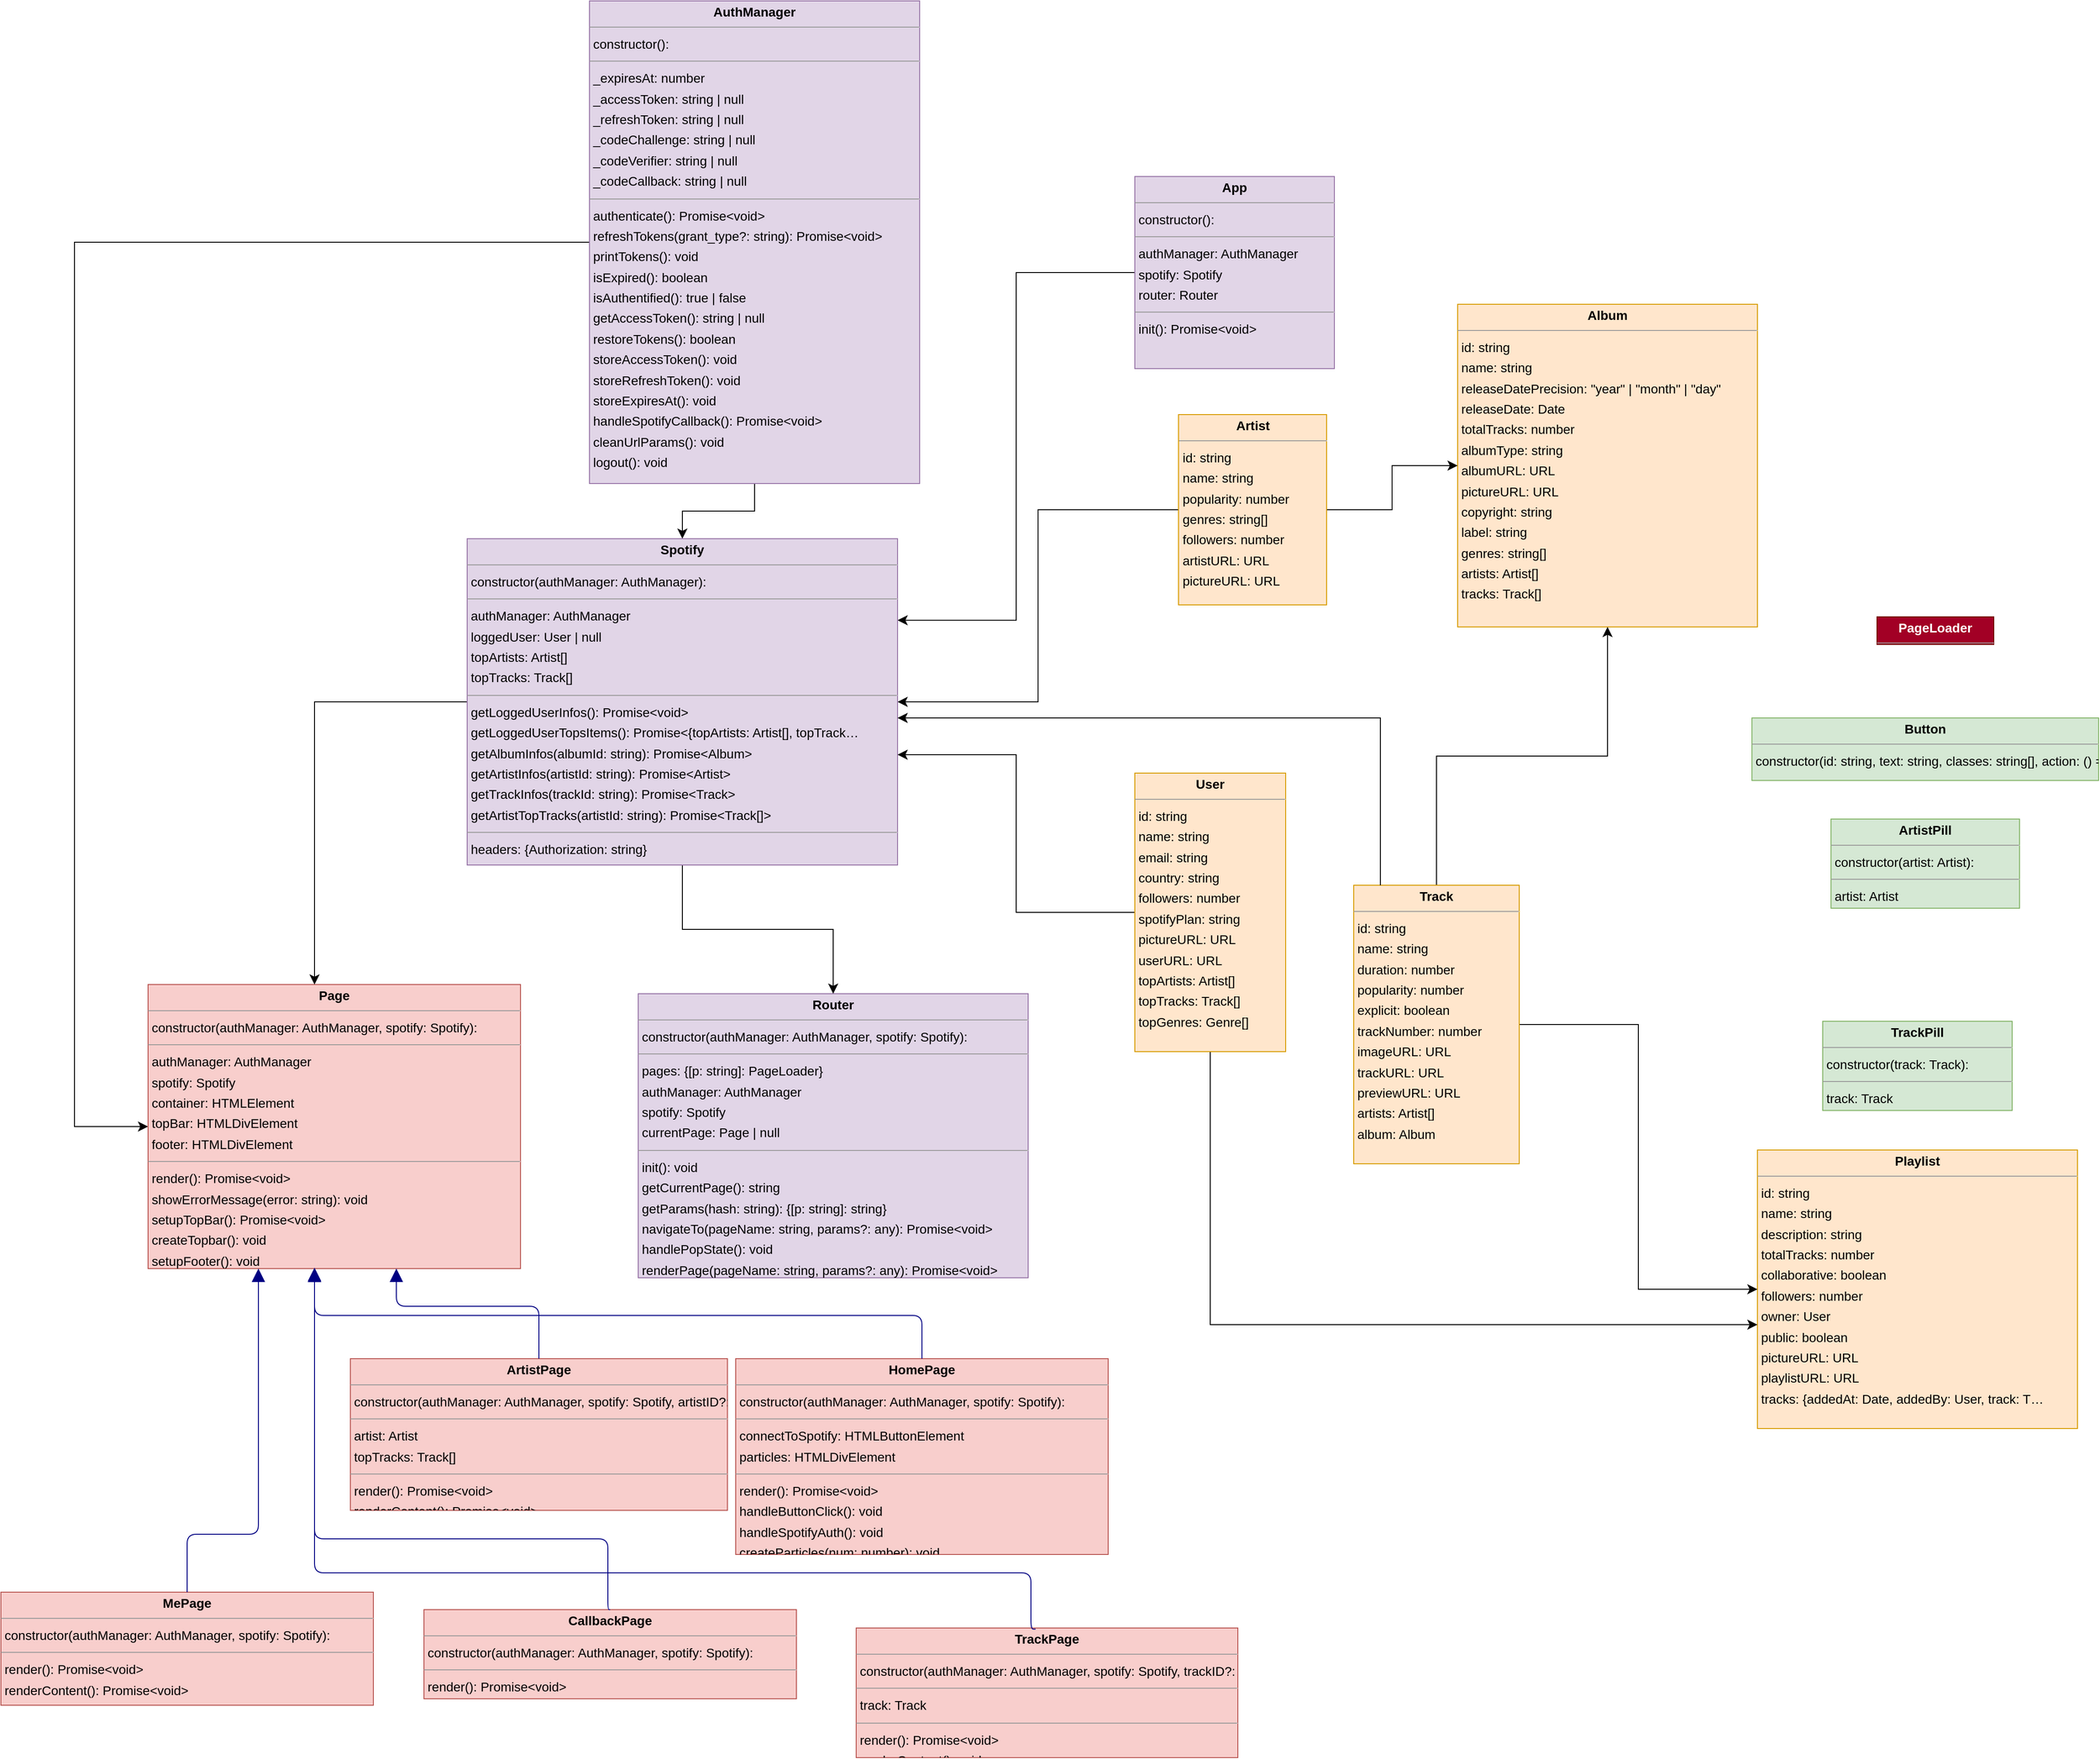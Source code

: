 <mxfile version="24.7.17">
  <diagram id="X4fbAPJycXuXCDoOZpYN" name="Page-1">
    <mxGraphModel dx="4220" dy="4772" grid="1" gridSize="10" guides="1" tooltips="1" connect="1" arrows="1" fold="1" page="0" pageScale="1" pageWidth="4000" pageHeight="4000" background="none" math="0" shadow="0">
      <root>
        <mxCell id="0" />
        <mxCell id="1" parent="0" />
        <mxCell id="node14" value="&lt;p style=&quot;margin:0px;margin-top:4px;text-align:center;&quot;&gt;&lt;b&gt;Album&lt;/b&gt;&lt;/p&gt;&lt;hr size=&quot;1&quot;/&gt;&lt;p style=&quot;margin:0 0 0 4px;line-height:1.6;&quot;&gt; id: string&lt;br/&gt; name: string&lt;br/&gt; releaseDatePrecision: &amp;quot;year&amp;quot; | &amp;quot;month&amp;quot; | &amp;quot;day&amp;quot;&lt;br/&gt; releaseDate: Date&lt;br/&gt; totalTracks: number&lt;br/&gt; albumType: string&lt;br/&gt; albumURL: URL&lt;br/&gt; pictureURL: URL&lt;br/&gt; copyright: string&lt;br/&gt; label: string&lt;br/&gt; genres: string[]&lt;br/&gt; artists: Artist[]&lt;br/&gt; tracks: Track[]&lt;/p&gt;" style="verticalAlign=top;align=left;overflow=fill;fontSize=14;fontFamily=Helvetica;html=1;rounded=0;shadow=0;comic=0;labelBackgroundColor=none;strokeWidth=1;fillColor=#ffe6cc;strokeColor=#d79b00;" parent="1" vertex="1">
          <mxGeometry x="1214" y="-1110" width="326" height="351" as="geometry" />
        </mxCell>
        <mxCell id="nacot97ET6g6KrgIqpEn-19" style="edgeStyle=orthogonalEdgeStyle;rounded=0;orthogonalLoop=1;jettySize=auto;html=1;entryX=1;entryY=0.25;entryDx=0;entryDy=0;fontSize=12;startSize=8;endSize=8;" edge="1" parent="1" source="node3" target="node10">
          <mxGeometry relative="1" as="geometry" />
        </mxCell>
        <mxCell id="node3" value="&lt;p style=&quot;margin:0px;margin-top:4px;text-align:center;&quot;&gt;&lt;b&gt;App&lt;/b&gt;&lt;/p&gt;&lt;hr size=&quot;1&quot;/&gt;&lt;p style=&quot;margin:0 0 0 4px;line-height:1.6;&quot;&gt; constructor(): &lt;/p&gt;&lt;hr size=&quot;1&quot;/&gt;&lt;p style=&quot;margin:0 0 0 4px;line-height:1.6;&quot;&gt; authManager: AuthManager&lt;br/&gt; spotify: Spotify&lt;br/&gt; router: Router&lt;/p&gt;&lt;hr size=&quot;1&quot;/&gt;&lt;p style=&quot;margin:0 0 0 4px;line-height:1.6;&quot;&gt; init(): Promise&amp;lt;void&amp;gt;&lt;/p&gt;" style="verticalAlign=top;align=left;overflow=fill;fontSize=14;fontFamily=Helvetica;html=1;rounded=0;shadow=0;comic=0;labelBackgroundColor=none;strokeWidth=1;fillColor=#e1d5e7;strokeColor=#9673a6;" parent="1" vertex="1">
          <mxGeometry x="863" y="-1249" width="217" height="209" as="geometry" />
        </mxCell>
        <mxCell id="nacot97ET6g6KrgIqpEn-4" style="edgeStyle=orthogonalEdgeStyle;rounded=0;orthogonalLoop=1;jettySize=auto;html=1;fontSize=12;startSize=8;endSize=8;" edge="1" parent="1" source="node6" target="node14">
          <mxGeometry relative="1" as="geometry" />
        </mxCell>
        <mxCell id="nacot97ET6g6KrgIqpEn-20" style="edgeStyle=orthogonalEdgeStyle;rounded=0;orthogonalLoop=1;jettySize=auto;html=1;fontSize=12;startSize=8;endSize=8;" edge="1" parent="1" source="node6" target="node10">
          <mxGeometry relative="1" as="geometry" />
        </mxCell>
        <mxCell id="node6" value="&lt;p style=&quot;margin:0px;margin-top:4px;text-align:center;&quot;&gt;&lt;b&gt;Artist&lt;/b&gt;&lt;/p&gt;&lt;hr size=&quot;1&quot;/&gt;&lt;p style=&quot;margin:0 0 0 4px;line-height:1.6;&quot;&gt; id: string&lt;br/&gt; name: string&lt;br/&gt; popularity: number&lt;br/&gt; genres: string[]&lt;br/&gt; followers: number&lt;br/&gt; artistURL: URL&lt;br/&gt; pictureURL: URL&lt;/p&gt;" style="verticalAlign=top;align=left;overflow=fill;fontSize=14;fontFamily=Helvetica;html=1;rounded=0;shadow=0;comic=0;labelBackgroundColor=none;strokeWidth=1;fillColor=#ffe6cc;strokeColor=#d79b00;" parent="1" vertex="1">
          <mxGeometry x="910.5" y="-990" width="161" height="207" as="geometry" />
        </mxCell>
        <mxCell id="node1" value="&lt;p style=&quot;margin:0px;margin-top:4px;text-align:center;&quot;&gt;&lt;b&gt;ArtistPage&lt;/b&gt;&lt;/p&gt;&lt;hr size=&quot;1&quot;/&gt;&lt;p style=&quot;margin:0 0 0 4px;line-height:1.6;&quot;&gt; constructor(authManager: AuthManager, spotify: Spotify, artistID?: string): &lt;/p&gt;&lt;hr size=&quot;1&quot;/&gt;&lt;p style=&quot;margin:0 0 0 4px;line-height:1.6;&quot;&gt; artist: Artist&lt;br/&gt; topTracks: Track[]&lt;/p&gt;&lt;hr size=&quot;1&quot;/&gt;&lt;p style=&quot;margin:0 0 0 4px;line-height:1.6;&quot;&gt; render(): Promise&amp;lt;void&amp;gt;&lt;br/&gt; renderContent(): Promise&amp;lt;void&amp;gt;&lt;/p&gt;" style="verticalAlign=top;align=left;overflow=fill;fontSize=14;fontFamily=Helvetica;html=1;rounded=0;shadow=0;comic=0;labelBackgroundColor=none;strokeWidth=1;fillColor=#f8cecc;strokeColor=#b85450;" parent="1" vertex="1">
          <mxGeometry x="10" y="37" width="410" height="165" as="geometry" />
        </mxCell>
        <mxCell id="node13" value="&lt;p style=&quot;margin:0px;margin-top:4px;text-align:center;&quot;&gt;&lt;b&gt;ArtistPill&lt;/b&gt;&lt;/p&gt;&lt;hr size=&quot;1&quot;/&gt;&lt;p style=&quot;margin:0 0 0 4px;line-height:1.6;&quot;&gt; constructor(artist: Artist): &lt;/p&gt;&lt;hr size=&quot;1&quot;/&gt;&lt;p style=&quot;margin:0 0 0 4px;line-height:1.6;&quot;&gt; artist: Artist&lt;/p&gt;" style="verticalAlign=top;align=left;overflow=fill;fontSize=14;fontFamily=Helvetica;html=1;rounded=0;shadow=0;comic=0;labelBackgroundColor=none;strokeWidth=1;fillColor=#d5e8d4;strokeColor=#82b366;" parent="1" vertex="1">
          <mxGeometry x="1620" y="-550" width="205" height="97" as="geometry" />
        </mxCell>
        <mxCell id="nacot97ET6g6KrgIqpEn-8" style="edgeStyle=orthogonalEdgeStyle;rounded=0;orthogonalLoop=1;jettySize=auto;html=1;fontSize=12;startSize=8;endSize=8;" edge="1" parent="1" source="node8" target="node10">
          <mxGeometry relative="1" as="geometry" />
        </mxCell>
        <mxCell id="nacot97ET6g6KrgIqpEn-9" style="edgeStyle=orthogonalEdgeStyle;rounded=0;orthogonalLoop=1;jettySize=auto;html=1;fontSize=12;startSize=8;endSize=8;shadow=0;flowAnimation=0;entryX=0;entryY=0.5;entryDx=0;entryDy=0;" edge="1" parent="1" source="node8" target="node12">
          <mxGeometry relative="1" as="geometry">
            <Array as="points">
              <mxPoint x="-290" y="-1177" />
              <mxPoint x="-290" y="-215" />
            </Array>
          </mxGeometry>
        </mxCell>
        <mxCell id="node8" value="&lt;p style=&quot;margin:0px;margin-top:4px;text-align:center;&quot;&gt;&lt;b&gt;AuthManager&lt;/b&gt;&lt;/p&gt;&lt;hr size=&quot;1&quot;/&gt;&lt;p style=&quot;margin:0 0 0 4px;line-height:1.6;&quot;&gt; constructor(): &lt;/p&gt;&lt;hr size=&quot;1&quot;/&gt;&lt;p style=&quot;margin:0 0 0 4px;line-height:1.6;&quot;&gt; _expiresAt: number&lt;br/&gt; _accessToken: string | null&lt;br/&gt; _refreshToken: string | null&lt;br/&gt; _codeChallenge: string | null&lt;br/&gt; _codeVerifier: string | null&lt;br/&gt; _codeCallback: string | null&lt;/p&gt;&lt;hr size=&quot;1&quot;/&gt;&lt;p style=&quot;margin:0 0 0 4px;line-height:1.6;&quot;&gt; authenticate(): Promise&amp;lt;void&amp;gt;&lt;br/&gt; refreshTokens(grant_type?: string): Promise&amp;lt;void&amp;gt;&lt;br/&gt; printTokens(): void&lt;br/&gt; isExpired(): boolean&lt;br/&gt; isAuthentified(): true | false&lt;br/&gt; getAccessToken(): string | null&lt;br/&gt; restoreTokens(): boolean&lt;br/&gt; storeAccessToken(): void&lt;br/&gt; storeRefreshToken(): void&lt;br/&gt; storeExpiresAt(): void&lt;br/&gt; handleSpotifyCallback(): Promise&amp;lt;void&amp;gt;&lt;br/&gt; cleanUrlParams(): void&lt;br/&gt; logout(): void&lt;/p&gt;" style="verticalAlign=top;align=left;overflow=fill;fontSize=14;fontFamily=Helvetica;html=1;rounded=0;shadow=0;comic=0;labelBackgroundColor=none;strokeWidth=1;fillColor=#e1d5e7;strokeColor=#9673a6;" parent="1" vertex="1">
          <mxGeometry x="270" y="-1440" width="359" height="525" as="geometry" />
        </mxCell>
        <mxCell id="node11" value="&lt;p style=&quot;margin:0px;margin-top:4px;text-align:center;&quot;&gt;&lt;b&gt;Button&lt;/b&gt;&lt;/p&gt;&lt;hr size=&quot;1&quot;/&gt;&lt;p style=&quot;margin:0 0 0 4px;line-height:1.6;&quot;&gt; constructor(id: string, text: string, classes: string[], action: () =&amp;gt; void): &lt;/p&gt;" style="verticalAlign=top;align=left;overflow=fill;fontSize=14;fontFamily=Helvetica;html=1;rounded=0;shadow=0;comic=0;labelBackgroundColor=none;strokeWidth=1;fillColor=#d5e8d4;strokeColor=#82b366;" parent="1" vertex="1">
          <mxGeometry x="1534" y="-660" width="377" height="68" as="geometry" />
        </mxCell>
        <mxCell id="node7" value="&lt;p style=&quot;margin:0px;margin-top:4px;text-align:center;&quot;&gt;&lt;b&gt;CallbackPage&lt;/b&gt;&lt;/p&gt;&lt;hr size=&quot;1&quot;/&gt;&lt;p style=&quot;margin:0 0 0 4px;line-height:1.6;&quot;&gt; constructor(authManager: AuthManager, spotify: Spotify): &lt;/p&gt;&lt;hr size=&quot;1&quot;/&gt;&lt;p style=&quot;margin:0 0 0 4px;line-height:1.6;&quot;&gt; render(): Promise&amp;lt;void&amp;gt;&lt;/p&gt;" style="verticalAlign=top;align=left;overflow=fill;fontSize=14;fontFamily=Helvetica;html=1;rounded=0;shadow=0;comic=0;labelBackgroundColor=none;strokeWidth=1;fillColor=#f8cecc;strokeColor=#b85450;" parent="1" vertex="1">
          <mxGeometry x="90" y="310" width="405" height="97" as="geometry" />
        </mxCell>
        <mxCell id="node15" value="&lt;p style=&quot;margin:0px;margin-top:4px;text-align:center;&quot;&gt;&lt;b&gt;HomePage&lt;/b&gt;&lt;/p&gt;&lt;hr size=&quot;1&quot;/&gt;&lt;p style=&quot;margin:0 0 0 4px;line-height:1.6;&quot;&gt; constructor(authManager: AuthManager, spotify: Spotify): &lt;/p&gt;&lt;hr size=&quot;1&quot;/&gt;&lt;p style=&quot;margin:0 0 0 4px;line-height:1.6;&quot;&gt; connectToSpotify: HTMLButtonElement&lt;br/&gt; particles: HTMLDivElement&lt;/p&gt;&lt;hr size=&quot;1&quot;/&gt;&lt;p style=&quot;margin:0 0 0 4px;line-height:1.6;&quot;&gt; render(): Promise&amp;lt;void&amp;gt;&lt;br/&gt; handleButtonClick(): void&lt;br/&gt; handleSpotifyAuth(): void&lt;br/&gt; createParticles(num: number): void&lt;/p&gt;" style="verticalAlign=top;align=left;overflow=fill;fontSize=14;fontFamily=Helvetica;html=1;rounded=0;shadow=0;comic=0;labelBackgroundColor=none;strokeWidth=1;fillColor=#f8cecc;strokeColor=#b85450;" parent="1" vertex="1">
          <mxGeometry x="429" y="37" width="405" height="213" as="geometry" />
        </mxCell>
        <mxCell id="node18" value="&lt;p style=&quot;margin:0px;margin-top:4px;text-align:center;&quot;&gt;&lt;b&gt;MePage&lt;/b&gt;&lt;/p&gt;&lt;hr size=&quot;1&quot;/&gt;&lt;p style=&quot;margin:0 0 0 4px;line-height:1.6;&quot;&gt; constructor(authManager: AuthManager, spotify: Spotify): &lt;/p&gt;&lt;hr size=&quot;1&quot;/&gt;&lt;p style=&quot;margin:0 0 0 4px;line-height:1.6;&quot;&gt; render(): Promise&amp;lt;void&amp;gt;&lt;br/&gt; renderContent(): Promise&amp;lt;void&amp;gt;&lt;/p&gt;" style="verticalAlign=top;align=left;overflow=fill;fontSize=14;fontFamily=Helvetica;html=1;rounded=0;shadow=0;comic=0;labelBackgroundColor=none;strokeWidth=1;fillColor=#f8cecc;strokeColor=#b85450;" parent="1" vertex="1">
          <mxGeometry x="-370" y="291" width="405" height="123" as="geometry" />
        </mxCell>
        <mxCell id="node12" value="&lt;p style=&quot;margin:0px;margin-top:4px;text-align:center;&quot;&gt;&lt;b&gt;Page&lt;/b&gt;&lt;/p&gt;&lt;hr size=&quot;1&quot;/&gt;&lt;p style=&quot;margin:0 0 0 4px;line-height:1.6;&quot;&gt; constructor(authManager: AuthManager, spotify: Spotify): &lt;/p&gt;&lt;hr size=&quot;1&quot;/&gt;&lt;p style=&quot;margin:0 0 0 4px;line-height:1.6;&quot;&gt; authManager: AuthManager&lt;br/&gt; spotify: Spotify&lt;br/&gt; container: HTMLElement&lt;br/&gt; topBar: HTMLDivElement&lt;br/&gt; footer: HTMLDivElement&lt;/p&gt;&lt;hr size=&quot;1&quot;/&gt;&lt;p style=&quot;margin:0 0 0 4px;line-height:1.6;&quot;&gt; render(): Promise&amp;lt;void&amp;gt;&lt;br/&gt; showErrorMessage(error: string): void&lt;br/&gt; setupTopBar(): Promise&amp;lt;void&amp;gt;&lt;br/&gt; createTopbar(): void&lt;br/&gt; setupFooter(): void&lt;/p&gt;" style="verticalAlign=top;align=left;overflow=fill;fontSize=14;fontFamily=Helvetica;html=1;rounded=0;shadow=0;comic=0;labelBackgroundColor=none;strokeWidth=1;fillColor=#f8cecc;strokeColor=#b85450;" parent="1" vertex="1">
          <mxGeometry x="-210" y="-370" width="405" height="309" as="geometry" />
        </mxCell>
        <mxCell id="node4" value="&lt;p style=&quot;margin:0px;margin-top:4px;text-align:center;&quot;&gt;&lt;b&gt;Playlist&lt;/b&gt;&lt;/p&gt;&lt;hr size=&quot;1&quot;/&gt;&lt;p style=&quot;margin:0 0 0 4px;line-height:1.6;&quot;&gt; id: string&lt;br/&gt; name: string&lt;br/&gt; description: string&lt;br/&gt; totalTracks: number&lt;br/&gt; collaborative: boolean&lt;br/&gt; followers: number&lt;br/&gt; owner: User&lt;br/&gt; public: boolean&lt;br/&gt; pictureURL: URL&lt;br/&gt; playlistURL: URL&lt;br/&gt; tracks: {addedAt: Date, addedBy: User, track: T…&lt;/p&gt;" style="verticalAlign=top;align=left;overflow=fill;fontSize=14;fontFamily=Helvetica;html=1;rounded=0;shadow=0;comic=0;labelBackgroundColor=none;strokeWidth=1;fillColor=#ffe6cc;strokeColor=#d79b00;" parent="1" vertex="1">
          <mxGeometry x="1540" y="-190" width="348" height="303" as="geometry" />
        </mxCell>
        <mxCell id="node9" value="&lt;p style=&quot;margin:0px;margin-top:4px;text-align:center;&quot;&gt;&lt;b&gt;Router&lt;/b&gt;&lt;/p&gt;&lt;hr size=&quot;1&quot;/&gt;&lt;p style=&quot;margin:0 0 0 4px;line-height:1.6;&quot;&gt; constructor(authManager: AuthManager, spotify: Spotify): &lt;/p&gt;&lt;hr size=&quot;1&quot;/&gt;&lt;p style=&quot;margin:0 0 0 4px;line-height:1.6;&quot;&gt; pages: {[p: string]: PageLoader}&lt;br/&gt; authManager: AuthManager&lt;br/&gt; spotify: Spotify&lt;br/&gt; currentPage: Page | null&lt;/p&gt;&lt;hr size=&quot;1&quot;/&gt;&lt;p style=&quot;margin:0 0 0 4px;line-height:1.6;&quot;&gt; init(): void&lt;br/&gt; getCurrentPage(): string&lt;br/&gt; getParams(hash: string): {[p: string]: string}&lt;br/&gt; navigateTo(pageName: string, params?: any): Promise&amp;lt;void&amp;gt;&lt;br/&gt; handlePopState(): void&lt;br/&gt; renderPage(pageName: string, params?: any): Promise&amp;lt;void&amp;gt;&lt;/p&gt;" style="verticalAlign=top;align=left;overflow=fill;fontSize=14;fontFamily=Helvetica;html=1;rounded=0;shadow=0;comic=0;labelBackgroundColor=none;strokeWidth=1;fillColor=#e1d5e7;strokeColor=#9673a6;" parent="1" vertex="1">
          <mxGeometry x="323" y="-360" width="424" height="309" as="geometry" />
        </mxCell>
        <mxCell id="nacot97ET6g6KrgIqpEn-6" style="edgeStyle=orthogonalEdgeStyle;rounded=0;orthogonalLoop=1;jettySize=auto;html=1;fontSize=12;startSize=8;endSize=8;" edge="1" parent="1" source="node10" target="node9">
          <mxGeometry relative="1" as="geometry" />
        </mxCell>
        <mxCell id="nacot97ET6g6KrgIqpEn-17" style="edgeStyle=orthogonalEdgeStyle;rounded=0;orthogonalLoop=1;jettySize=auto;html=1;fontSize=12;startSize=8;endSize=8;" edge="1" parent="1" source="node10" target="node12">
          <mxGeometry relative="1" as="geometry">
            <Array as="points">
              <mxPoint x="-29" y="-677" />
            </Array>
          </mxGeometry>
        </mxCell>
        <mxCell id="node10" value="&lt;p style=&quot;margin:0px;margin-top:4px;text-align:center;&quot;&gt;&lt;b&gt;Spotify&lt;/b&gt;&lt;/p&gt;&lt;hr size=&quot;1&quot;/&gt;&lt;p style=&quot;margin:0 0 0 4px;line-height:1.6;&quot;&gt; constructor(authManager: AuthManager): &lt;/p&gt;&lt;hr size=&quot;1&quot;/&gt;&lt;p style=&quot;margin:0 0 0 4px;line-height:1.6;&quot;&gt; authManager: AuthManager&lt;br/&gt; loggedUser: User | null&lt;br/&gt; topArtists: Artist[]&lt;br/&gt; topTracks: Track[]&lt;/p&gt;&lt;hr size=&quot;1&quot;/&gt;&lt;p style=&quot;margin:0 0 0 4px;line-height:1.6;&quot;&gt; getLoggedUserInfos(): Promise&amp;lt;void&amp;gt;&lt;br/&gt; getLoggedUserTopsItems(): Promise&amp;lt;{topArtists: Artist[], topTrack…&lt;br/&gt; getAlbumInfos(albumId: string): Promise&amp;lt;Album&amp;gt;&lt;br/&gt; getArtistInfos(artistId: string): Promise&amp;lt;Artist&amp;gt;&lt;br/&gt; getTrackInfos(trackId: string): Promise&amp;lt;Track&amp;gt;&lt;br/&gt; getArtistTopTracks(artistId: string): Promise&amp;lt;Track[]&amp;gt;&lt;/p&gt;&lt;hr size=&quot;1&quot;/&gt;&lt;p style=&quot;margin:0 0 0 4px;line-height:1.6;&quot;&gt; headers: {Authorization: string}&lt;/p&gt;" style="verticalAlign=top;align=left;overflow=fill;fontSize=14;fontFamily=Helvetica;html=1;rounded=0;shadow=0;comic=0;labelBackgroundColor=none;strokeWidth=1;fillColor=#e1d5e7;strokeColor=#9673a6;" parent="1" vertex="1">
          <mxGeometry x="137" y="-855" width="468" height="355" as="geometry" />
        </mxCell>
        <mxCell id="nacot97ET6g6KrgIqpEn-5" style="edgeStyle=orthogonalEdgeStyle;rounded=0;orthogonalLoop=1;jettySize=auto;html=1;fontSize=12;startSize=8;endSize=8;" edge="1" parent="1" source="node2" target="node14">
          <mxGeometry relative="1" as="geometry" />
        </mxCell>
        <mxCell id="nacot97ET6g6KrgIqpEn-15" style="edgeStyle=orthogonalEdgeStyle;rounded=0;orthogonalLoop=1;jettySize=auto;html=1;fontSize=12;startSize=8;endSize=8;" edge="1" parent="1" source="node2" target="node4">
          <mxGeometry relative="1" as="geometry" />
        </mxCell>
        <mxCell id="node2" value="&lt;p style=&quot;margin:0px;margin-top:4px;text-align:center;&quot;&gt;&lt;b&gt;Track&lt;/b&gt;&lt;/p&gt;&lt;hr size=&quot;1&quot;/&gt;&lt;p style=&quot;margin:0 0 0 4px;line-height:1.6;&quot;&gt; id: string&lt;br/&gt; name: string&lt;br/&gt; duration: number&lt;br/&gt; popularity: number&lt;br/&gt; explicit: boolean&lt;br/&gt; trackNumber: number&lt;br/&gt; imageURL: URL&lt;br/&gt; trackURL: URL&lt;br/&gt; previewURL: URL&lt;br/&gt; artists: Artist[]&lt;br/&gt; album: Album&lt;/p&gt;" style="verticalAlign=top;align=left;overflow=fill;fontSize=14;fontFamily=Helvetica;html=1;rounded=0;shadow=0;comic=0;labelBackgroundColor=none;strokeWidth=1;fillColor=#ffe6cc;strokeColor=#d79b00;" parent="1" vertex="1">
          <mxGeometry x="1101" y="-478" width="180" height="303" as="geometry" />
        </mxCell>
        <mxCell id="node16" value="&lt;p style=&quot;margin:0px;margin-top:4px;text-align:center;&quot;&gt;&lt;b&gt;TrackPage&lt;/b&gt;&lt;/p&gt;&lt;hr size=&quot;1&quot;/&gt;&lt;p style=&quot;margin:0 0 0 4px;line-height:1.6;&quot;&gt; constructor(authManager: AuthManager, spotify: Spotify, trackID?: string): &lt;/p&gt;&lt;hr size=&quot;1&quot;/&gt;&lt;p style=&quot;margin:0 0 0 4px;line-height:1.6;&quot;&gt; track: Track&lt;/p&gt;&lt;hr size=&quot;1&quot;/&gt;&lt;p style=&quot;margin:0 0 0 4px;line-height:1.6;&quot;&gt; render(): Promise&amp;lt;void&amp;gt;&lt;br/&gt; renderContent(): void&lt;/p&gt;" style="verticalAlign=top;align=left;overflow=fill;fontSize=14;fontFamily=Helvetica;html=1;rounded=0;shadow=0;comic=0;labelBackgroundColor=none;strokeWidth=1;fillColor=#f8cecc;strokeColor=#b85450;" parent="1" vertex="1">
          <mxGeometry x="560" y="330" width="415" height="141" as="geometry" />
        </mxCell>
        <mxCell id="node0" value="&lt;p style=&quot;margin:0px;margin-top:4px;text-align:center;&quot;&gt;&lt;b&gt;TrackPill&lt;/b&gt;&lt;/p&gt;&lt;hr size=&quot;1&quot;/&gt;&lt;p style=&quot;margin:0 0 0 4px;line-height:1.6;&quot;&gt; constructor(track: Track): &lt;/p&gt;&lt;hr size=&quot;1&quot;/&gt;&lt;p style=&quot;margin:0 0 0 4px;line-height:1.6;&quot;&gt; track: Track&lt;/p&gt;" style="verticalAlign=top;align=left;overflow=fill;fontSize=14;fontFamily=Helvetica;html=1;rounded=0;shadow=0;comic=0;labelBackgroundColor=none;strokeWidth=1;fillColor=#d5e8d4;strokeColor=#82b366;" parent="1" vertex="1">
          <mxGeometry x="1611" y="-330" width="206" height="97" as="geometry" />
        </mxCell>
        <mxCell id="nacot97ET6g6KrgIqpEn-7" style="edgeStyle=orthogonalEdgeStyle;rounded=0;orthogonalLoop=1;jettySize=auto;html=1;fontSize=12;startSize=8;endSize=8;" edge="1" parent="1" source="node17" target="node10">
          <mxGeometry relative="1" as="geometry">
            <Array as="points">
              <mxPoint x="734" y="-449" />
              <mxPoint x="734" y="-620" />
            </Array>
          </mxGeometry>
        </mxCell>
        <mxCell id="nacot97ET6g6KrgIqpEn-16" style="edgeStyle=orthogonalEdgeStyle;rounded=0;orthogonalLoop=1;jettySize=auto;html=1;fontSize=12;startSize=8;endSize=8;" edge="1" parent="1" source="node17" target="node4">
          <mxGeometry relative="1" as="geometry">
            <Array as="points">
              <mxPoint x="945" />
            </Array>
          </mxGeometry>
        </mxCell>
        <mxCell id="node17" value="&lt;p style=&quot;margin:0px;margin-top:4px;text-align:center;&quot;&gt;&lt;b&gt;User&lt;/b&gt;&lt;/p&gt;&lt;hr size=&quot;1&quot;/&gt;&lt;p style=&quot;margin:0 0 0 4px;line-height:1.6;&quot;&gt; id: string&lt;br/&gt; name: string&lt;br/&gt; email: string&lt;br/&gt; country: string&lt;br/&gt; followers: number&lt;br/&gt; spotifyPlan: string&lt;br/&gt; pictureURL: URL&lt;br/&gt; userURL: URL&lt;br/&gt; topArtists: Artist[]&lt;br/&gt; topTracks: Track[]&lt;br/&gt; topGenres: Genre[]&lt;/p&gt;" style="verticalAlign=top;align=left;overflow=fill;fontSize=14;fontFamily=Helvetica;html=1;rounded=0;shadow=0;comic=0;labelBackgroundColor=none;strokeWidth=1;fillColor=#ffe6cc;strokeColor=#d79b00;" parent="1" vertex="1">
          <mxGeometry x="863" y="-600" width="164" height="303" as="geometry" />
        </mxCell>
        <mxCell id="edge0" value="" style="html=1;rounded=1;edgeStyle=orthogonalEdgeStyle;dashed=0;startArrow=none;endArrow=block;endSize=12;strokeColor=#000082;exitX=0.500;exitY=0.000;exitDx=0;exitDy=0;" parent="1" source="node1" target="node12" edge="1">
          <mxGeometry width="50" height="50" relative="1" as="geometry">
            <Array as="points">
              <mxPoint x="215" y="-20" />
              <mxPoint x="60" y="-20" />
            </Array>
            <mxPoint x="-10" y="-40" as="targetPoint" />
          </mxGeometry>
        </mxCell>
        <mxCell id="edge1" value="" style="html=1;rounded=1;edgeStyle=orthogonalEdgeStyle;dashed=0;startArrow=none;endArrow=block;endSize=12;strokeColor=#000082;exitX=0.500;exitY=0.000;exitDx=0;exitDy=0;" parent="1" source="node7" target="node12" edge="1">
          <mxGeometry width="50" height="50" relative="1" as="geometry">
            <Array as="points">
              <mxPoint x="290" y="310" />
              <mxPoint x="290" y="233" />
              <mxPoint x="-29" y="233" />
            </Array>
            <mxPoint x="-10" y="20" as="targetPoint" />
          </mxGeometry>
        </mxCell>
        <mxCell id="edge4" value="" style="html=1;rounded=1;edgeStyle=orthogonalEdgeStyle;dashed=0;startArrow=none;endArrow=block;endSize=12;strokeColor=#000082;exitX=0.500;exitY=0.000;exitDx=0;exitDy=0;" parent="1" source="node15" target="node12" edge="1">
          <mxGeometry width="50" height="50" relative="1" as="geometry">
            <Array as="points">
              <mxPoint x="632" y="-10" />
              <mxPoint x="-29" y="-10" />
            </Array>
            <mxPoint y="20" as="targetPoint" />
          </mxGeometry>
        </mxCell>
        <mxCell id="edge3" value="" style="html=1;rounded=1;edgeStyle=orthogonalEdgeStyle;dashed=0;startArrow=none;endArrow=block;endSize=12;strokeColor=#000082;exitX=0.500;exitY=0.000;exitDx=0;exitDy=0;" parent="1" source="node18" target="node12" edge="1">
          <mxGeometry width="50" height="50" relative="1" as="geometry">
            <Array as="points">
              <mxPoint x="-168" y="228" />
              <mxPoint x="-90" y="228" />
            </Array>
          </mxGeometry>
        </mxCell>
        <mxCell id="edge2" value="" style="html=1;rounded=1;edgeStyle=orthogonalEdgeStyle;dashed=0;startArrow=none;endArrow=block;endSize=12;strokeColor=#000082;exitX=0.47;exitY=0.009;exitDx=0;exitDy=0;exitPerimeter=0;" parent="1" source="node16" edge="1">
          <mxGeometry width="50" height="50" relative="1" as="geometry">
            <Array as="points">
              <mxPoint x="750" y="331" />
              <mxPoint x="750" y="270" />
              <mxPoint x="-29" y="270" />
            </Array>
            <mxPoint x="1071.5" y="272" as="sourcePoint" />
            <mxPoint x="-29" y="-62.0" as="targetPoint" />
          </mxGeometry>
        </mxCell>
        <mxCell id="nacot97ET6g6KrgIqpEn-10" style="edgeStyle=none;curved=1;rounded=0;orthogonalLoop=1;jettySize=auto;html=1;exitX=0.75;exitY=0;exitDx=0;exitDy=0;fontSize=12;startSize=8;endSize=8;" edge="1" parent="1" source="node17" target="node17">
          <mxGeometry relative="1" as="geometry" />
        </mxCell>
        <mxCell id="nacot97ET6g6KrgIqpEn-18" style="edgeStyle=orthogonalEdgeStyle;rounded=0;orthogonalLoop=1;jettySize=auto;html=1;fontSize=12;startSize=8;endSize=8;" edge="1" parent="1" source="node2" target="node10">
          <mxGeometry relative="1" as="geometry">
            <mxPoint x="660" y="-650" as="targetPoint" />
            <Array as="points">
              <mxPoint x="1130" y="-660" />
            </Array>
          </mxGeometry>
        </mxCell>
        <mxCell id="nacot97ET6g6KrgIqpEn-25" value="&lt;p style=&quot;margin:0px;margin-top:4px;text-align:center;&quot;&gt;&lt;b&gt;PageLoader&lt;/b&gt;&lt;/p&gt;&lt;hr size=&quot;1&quot;/&gt;" style="verticalAlign=top;align=left;overflow=fill;fontSize=14;fontFamily=Helvetica;html=1;rounded=0;shadow=0;comic=0;labelBackgroundColor=none;strokeWidth=1;fillColor=#a20025;fontColor=#ffffff;strokeColor=#6F0000;" vertex="1" parent="1">
          <mxGeometry x="1670" y="-770" width="127" height="30" as="geometry" />
        </mxCell>
      </root>
    </mxGraphModel>
  </diagram>
</mxfile>
